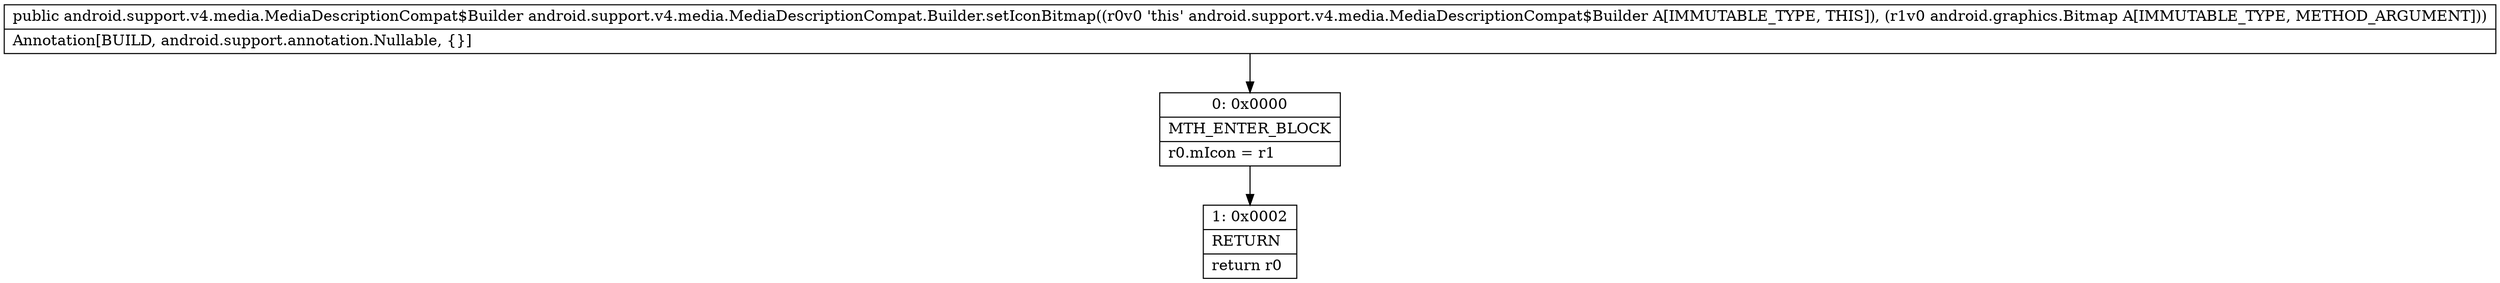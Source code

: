 digraph "CFG forandroid.support.v4.media.MediaDescriptionCompat.Builder.setIconBitmap(Landroid\/graphics\/Bitmap;)Landroid\/support\/v4\/media\/MediaDescriptionCompat$Builder;" {
Node_0 [shape=record,label="{0\:\ 0x0000|MTH_ENTER_BLOCK\l|r0.mIcon = r1\l}"];
Node_1 [shape=record,label="{1\:\ 0x0002|RETURN\l|return r0\l}"];
MethodNode[shape=record,label="{public android.support.v4.media.MediaDescriptionCompat$Builder android.support.v4.media.MediaDescriptionCompat.Builder.setIconBitmap((r0v0 'this' android.support.v4.media.MediaDescriptionCompat$Builder A[IMMUTABLE_TYPE, THIS]), (r1v0 android.graphics.Bitmap A[IMMUTABLE_TYPE, METHOD_ARGUMENT]))  | Annotation[BUILD, android.support.annotation.Nullable, \{\}]\l}"];
MethodNode -> Node_0;
Node_0 -> Node_1;
}

